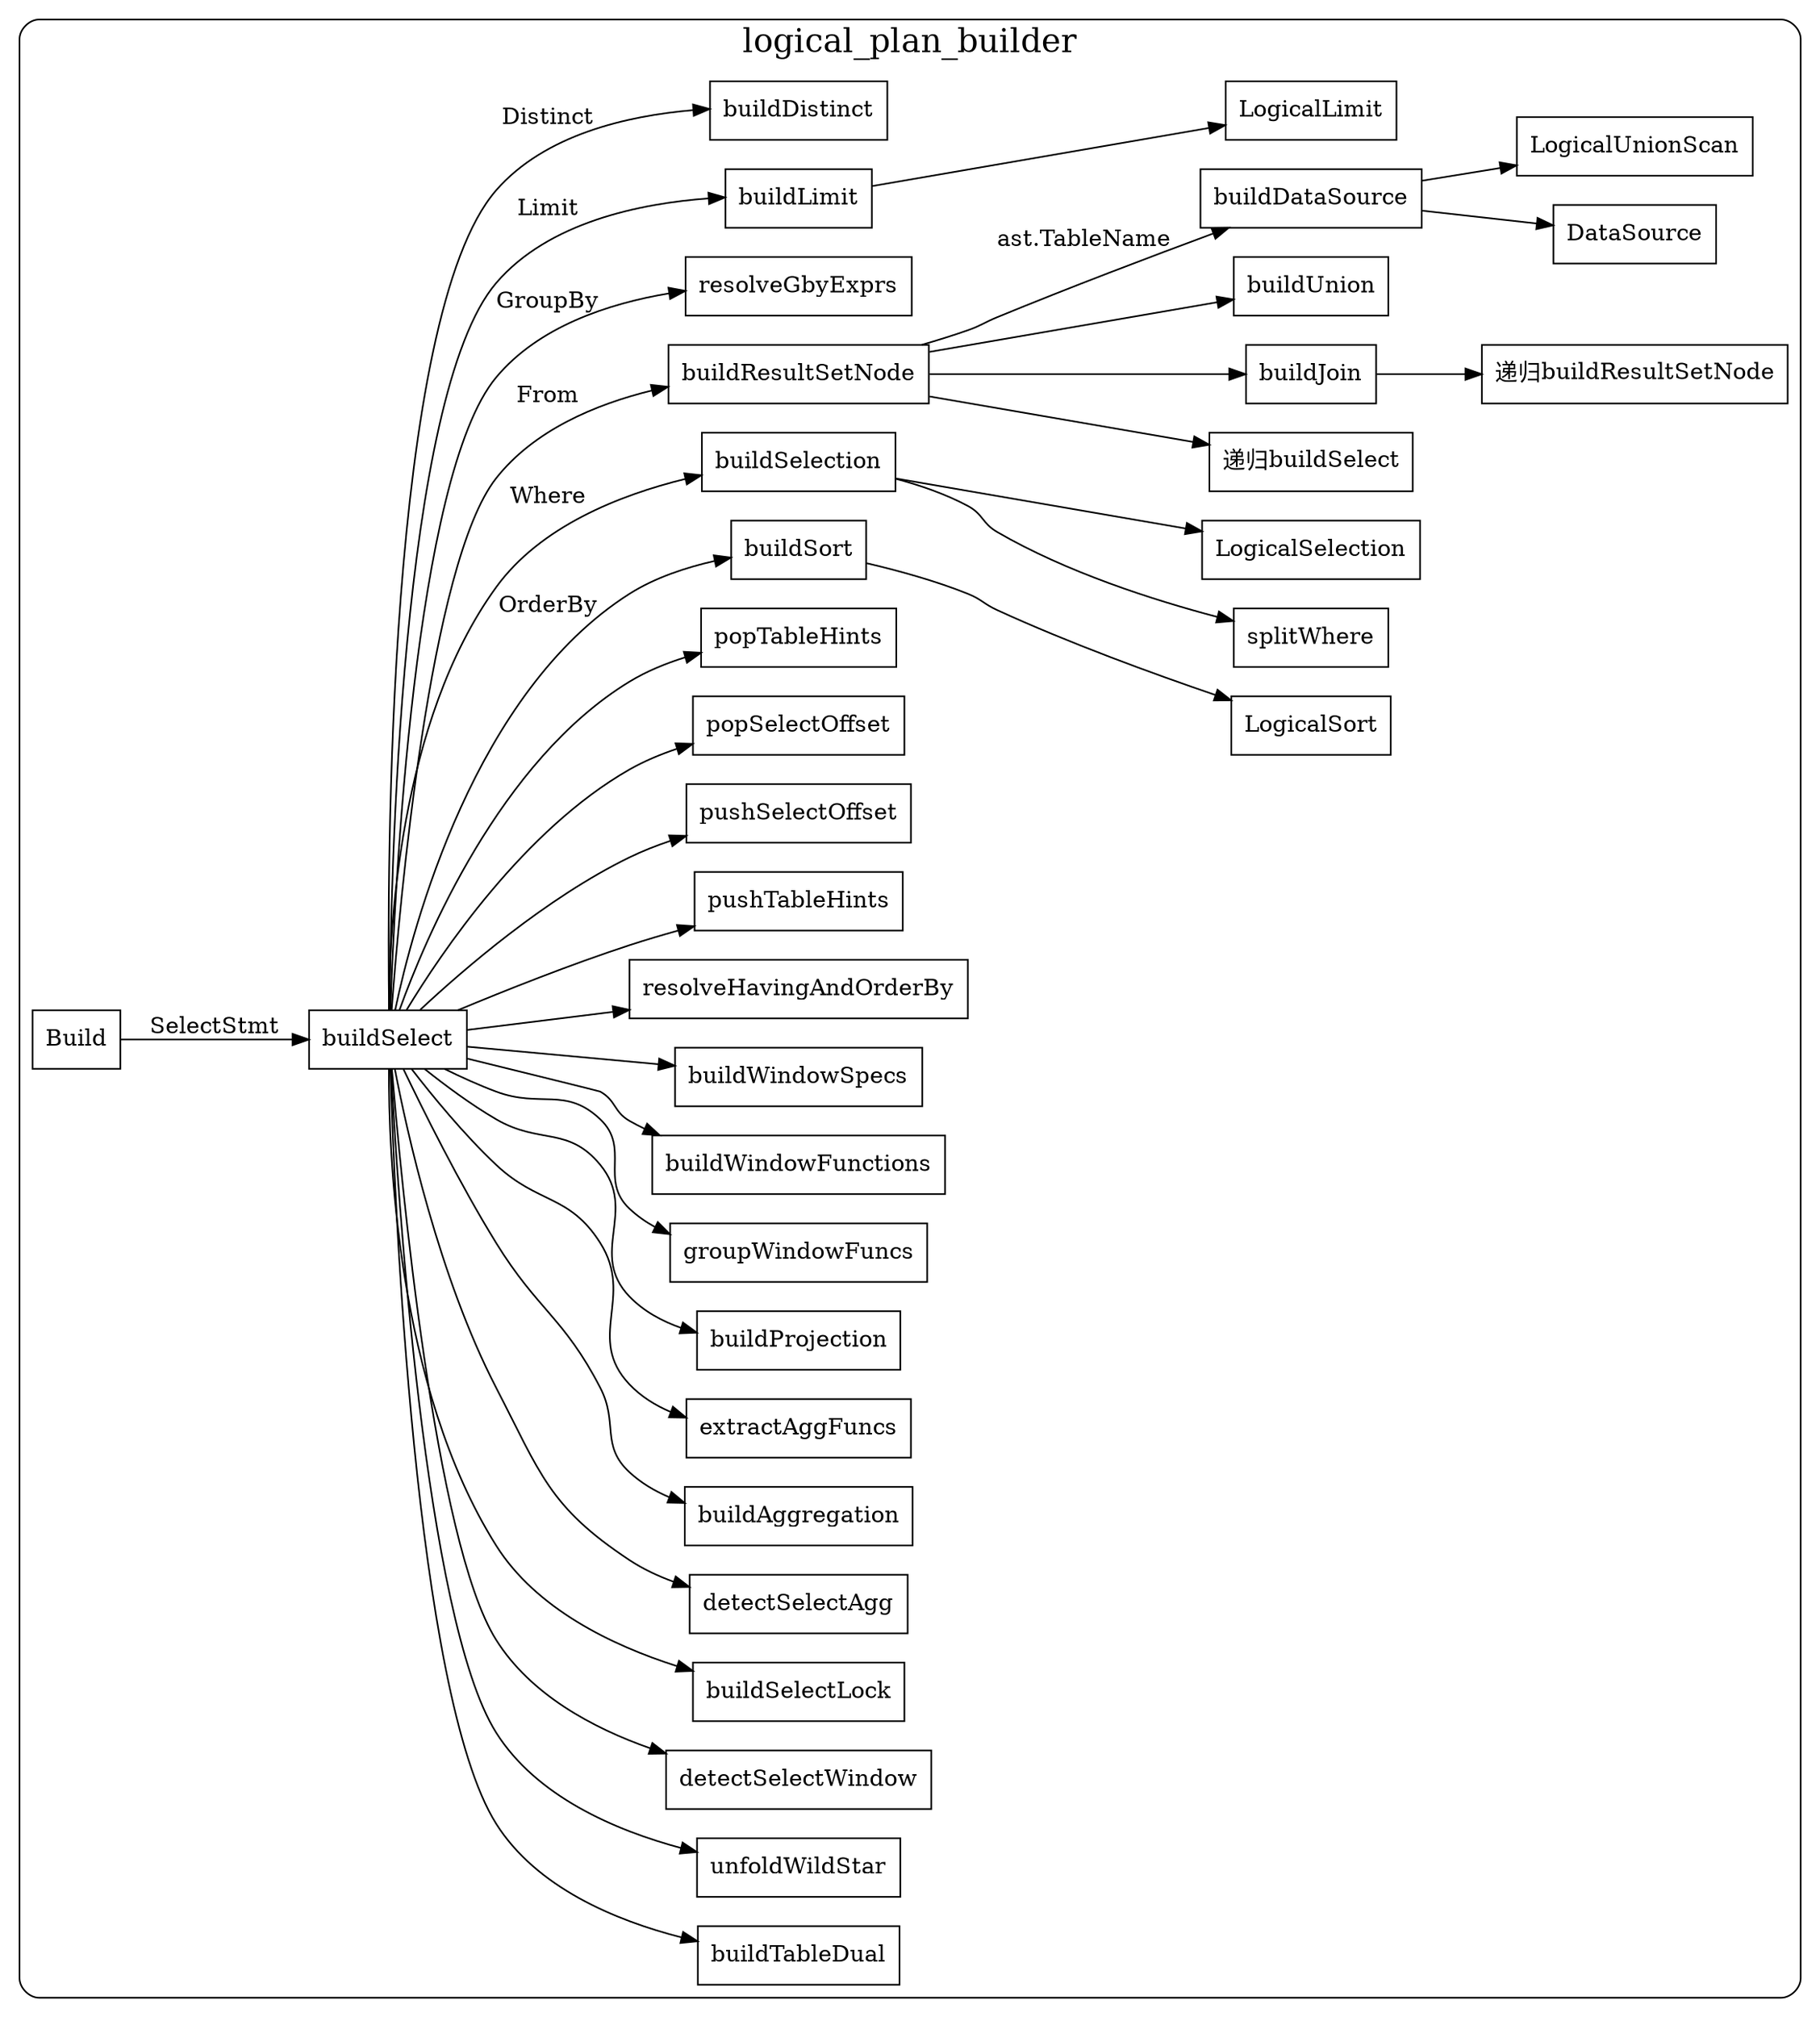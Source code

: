 digraph plan_builder {
  node[shape=box;];
  newrank=true;
  rankdir=LR;

  subgraph cluster_logical_plan_builder {
    graph[label="logical_plan_builder";fontsize=20;style=rounded];
    Build -> buildSelect[label="SelectStmt"]
    buildSelect -> {
      buildTableDual;
      unfoldWildStar;
      detectSelectWindow;
      buildSelectLock;
      detectSelectAgg;
      buildAggregation;
      extractAggFuncs;
      buildProjection;
      groupWindowFuncs;
      buildWindowFunctions;
      buildWindowSpecs;
      resolveHavingAndOrderBy;
      pushTableHints;
      pushSelectOffset;
      popSelectOffset;
      popTableHints;
    };

    buildSelect -> buildSort[label="OrderBy"];
    buildSelect -> buildSelection[label="Where"];
    buildSelect -> buildResultSetNode[label="From"];
    buildSelect -> resolveGbyExprs [label="GroupBy"];
    buildSelect -> buildLimit[label="Limit"];
    buildSelect -> buildDistinct[label="Distinct"];

    buildSelection -> {
      splitWhere;
      LogicalSelection;
    };

    buildSort -> LogicalSort;
    buildSelect2[label="递归buildSelect"];

    buildResultSetNode -> {
      buildJoin;
      buildSelect2;
      buildUnion;
    };
    buildResultSetNode -> buildDataSource[label="ast.TableName"];

    buildResultSetNode2[label="递归buildResultSetNode"];
    buildJoin -> {
      buildResultSetNode2;
    };

    buildDataSource -> {
      DataSource;
      LogicalUnionScan;
    }
    buildLimit -> LogicalLimit;
  }
}
